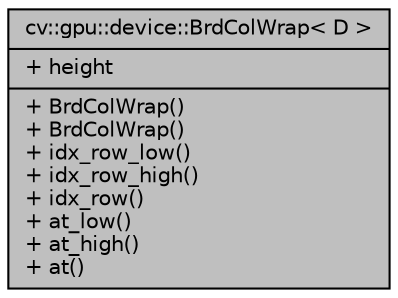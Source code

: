 digraph "cv::gpu::device::BrdColWrap&lt; D &gt;"
{
 // LATEX_PDF_SIZE
  edge [fontname="Helvetica",fontsize="10",labelfontname="Helvetica",labelfontsize="10"];
  node [fontname="Helvetica",fontsize="10",shape=record];
  Node1 [label="{cv::gpu::device::BrdColWrap\< D \>\n|+ height\l|+ BrdColWrap()\l+ BrdColWrap()\l+ idx_row_low()\l+ idx_row_high()\l+ idx_row()\l+ at_low()\l+ at_high()\l+ at()\l}",height=0.2,width=0.4,color="black", fillcolor="grey75", style="filled", fontcolor="black",tooltip=" "];
}
